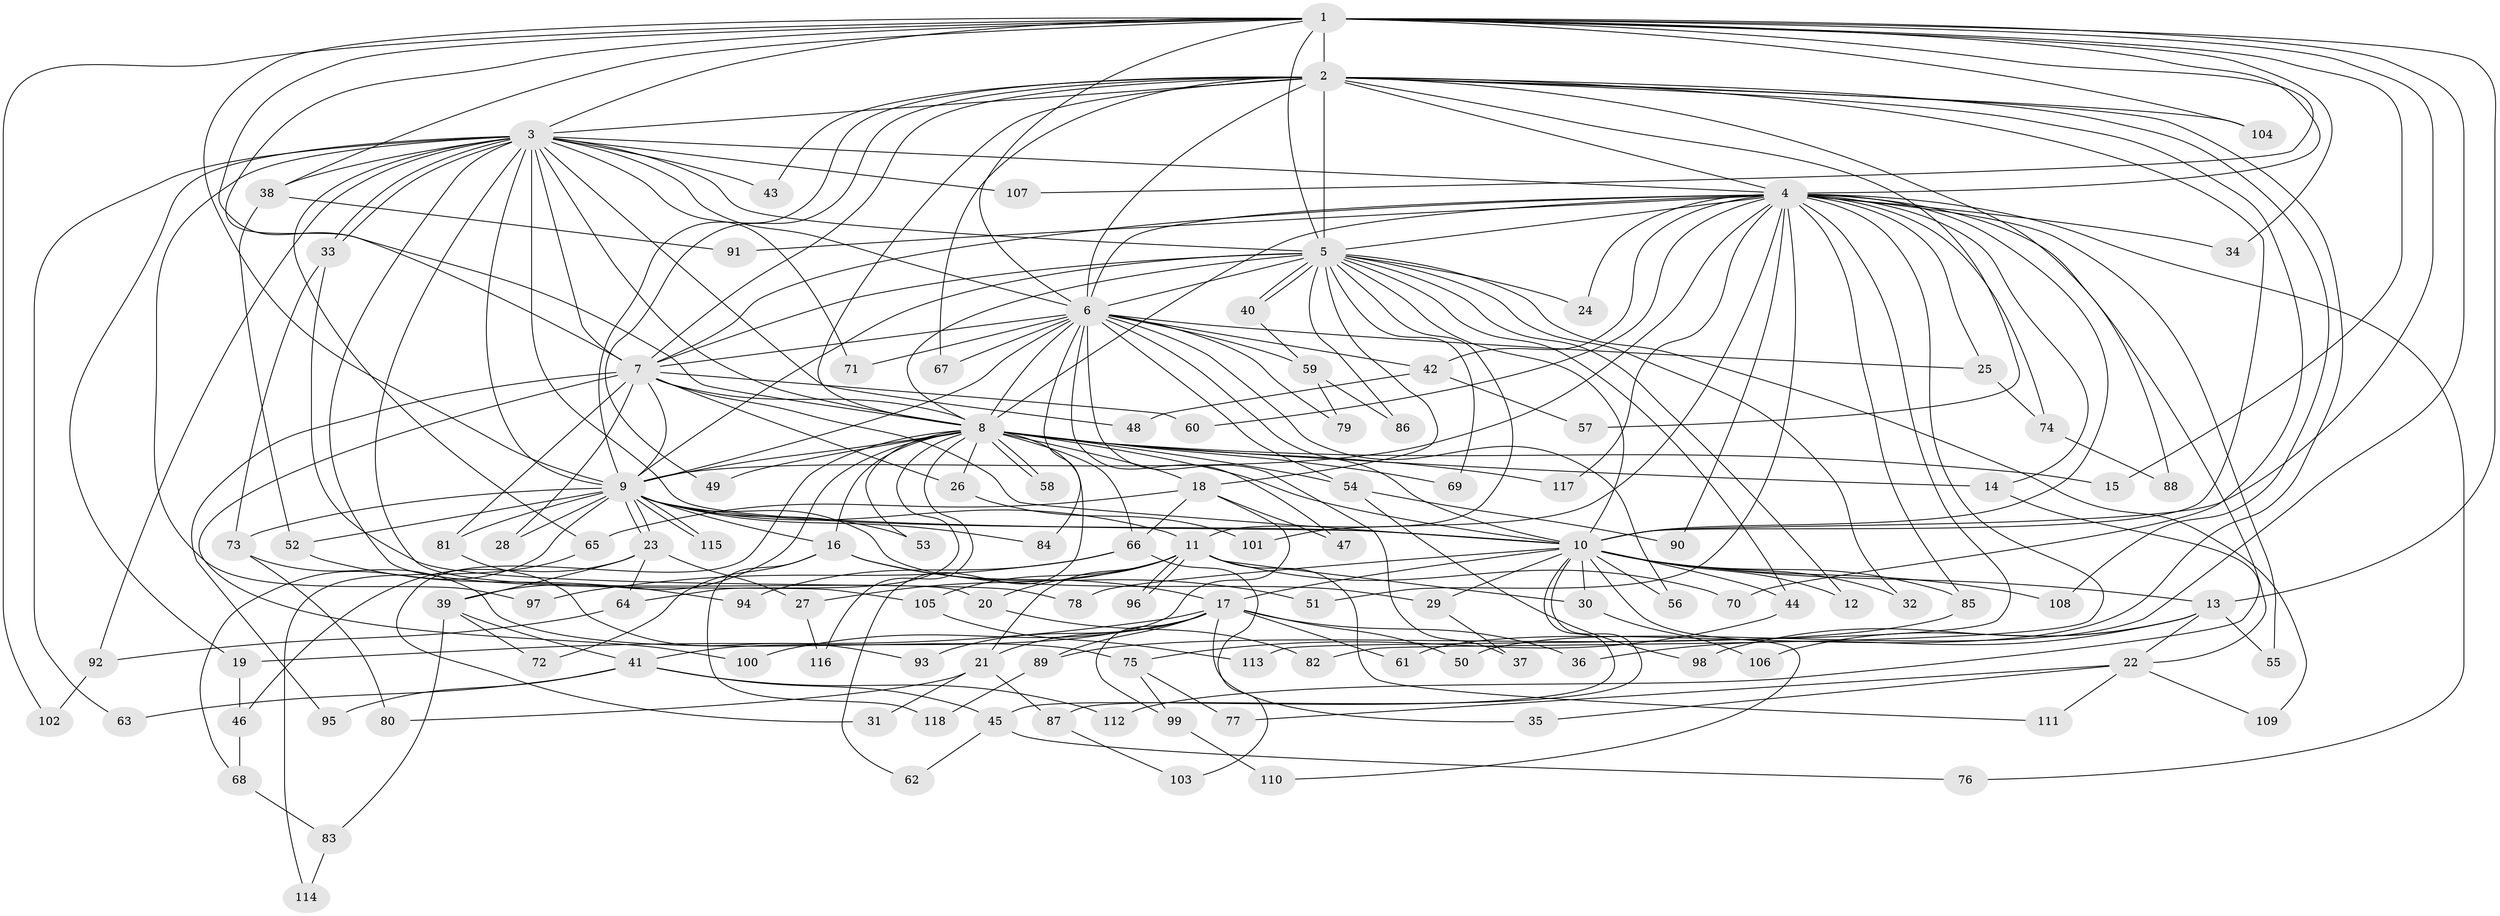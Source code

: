 // coarse degree distribution, {13: 0.010869565217391304, 16: 0.010869565217391304, 22: 0.021739130434782608, 26: 0.010869565217391304, 27: 0.010869565217391304, 14: 0.010869565217391304, 23: 0.010869565217391304, 20: 0.010869565217391304, 11: 0.010869565217391304, 2: 0.5108695652173914, 7: 0.010869565217391304, 6: 0.03260869565217391, 12: 0.010869565217391304, 5: 0.03260869565217391, 3: 0.18478260869565216, 9: 0.010869565217391304, 4: 0.09782608695652174}
// Generated by graph-tools (version 1.1) at 2025/51/02/27/25 19:51:45]
// undirected, 118 vertices, 261 edges
graph export_dot {
graph [start="1"]
  node [color=gray90,style=filled];
  1;
  2;
  3;
  4;
  5;
  6;
  7;
  8;
  9;
  10;
  11;
  12;
  13;
  14;
  15;
  16;
  17;
  18;
  19;
  20;
  21;
  22;
  23;
  24;
  25;
  26;
  27;
  28;
  29;
  30;
  31;
  32;
  33;
  34;
  35;
  36;
  37;
  38;
  39;
  40;
  41;
  42;
  43;
  44;
  45;
  46;
  47;
  48;
  49;
  50;
  51;
  52;
  53;
  54;
  55;
  56;
  57;
  58;
  59;
  60;
  61;
  62;
  63;
  64;
  65;
  66;
  67;
  68;
  69;
  70;
  71;
  72;
  73;
  74;
  75;
  76;
  77;
  78;
  79;
  80;
  81;
  82;
  83;
  84;
  85;
  86;
  87;
  88;
  89;
  90;
  91;
  92;
  93;
  94;
  95;
  96;
  97;
  98;
  99;
  100;
  101;
  102;
  103;
  104;
  105;
  106;
  107;
  108;
  109;
  110;
  111;
  112;
  113;
  114;
  115;
  116;
  117;
  118;
  1 -- 2;
  1 -- 3;
  1 -- 4;
  1 -- 5;
  1 -- 6;
  1 -- 7;
  1 -- 8;
  1 -- 9;
  1 -- 10;
  1 -- 13;
  1 -- 15;
  1 -- 34;
  1 -- 38;
  1 -- 50;
  1 -- 102;
  1 -- 104;
  1 -- 107;
  2 -- 3;
  2 -- 4;
  2 -- 5;
  2 -- 6;
  2 -- 7;
  2 -- 8;
  2 -- 9;
  2 -- 10;
  2 -- 43;
  2 -- 49;
  2 -- 57;
  2 -- 61;
  2 -- 67;
  2 -- 70;
  2 -- 88;
  2 -- 104;
  2 -- 108;
  3 -- 4;
  3 -- 5;
  3 -- 6;
  3 -- 7;
  3 -- 8;
  3 -- 9;
  3 -- 10;
  3 -- 19;
  3 -- 20;
  3 -- 33;
  3 -- 33;
  3 -- 38;
  3 -- 43;
  3 -- 48;
  3 -- 63;
  3 -- 65;
  3 -- 71;
  3 -- 92;
  3 -- 97;
  3 -- 105;
  3 -- 107;
  4 -- 5;
  4 -- 6;
  4 -- 7;
  4 -- 8;
  4 -- 9;
  4 -- 10;
  4 -- 14;
  4 -- 22;
  4 -- 24;
  4 -- 25;
  4 -- 34;
  4 -- 42;
  4 -- 51;
  4 -- 55;
  4 -- 60;
  4 -- 74;
  4 -- 76;
  4 -- 82;
  4 -- 85;
  4 -- 90;
  4 -- 91;
  4 -- 101;
  4 -- 113;
  4 -- 117;
  5 -- 6;
  5 -- 7;
  5 -- 8;
  5 -- 9;
  5 -- 10;
  5 -- 11;
  5 -- 12;
  5 -- 18;
  5 -- 24;
  5 -- 32;
  5 -- 40;
  5 -- 40;
  5 -- 44;
  5 -- 69;
  5 -- 86;
  5 -- 109;
  6 -- 7;
  6 -- 8;
  6 -- 9;
  6 -- 10;
  6 -- 25;
  6 -- 37;
  6 -- 42;
  6 -- 47;
  6 -- 54;
  6 -- 56;
  6 -- 59;
  6 -- 67;
  6 -- 71;
  6 -- 79;
  6 -- 84;
  7 -- 8;
  7 -- 9;
  7 -- 10;
  7 -- 26;
  7 -- 28;
  7 -- 60;
  7 -- 81;
  7 -- 95;
  7 -- 100;
  8 -- 9;
  8 -- 10;
  8 -- 14;
  8 -- 15;
  8 -- 16;
  8 -- 18;
  8 -- 26;
  8 -- 31;
  8 -- 39;
  8 -- 49;
  8 -- 53;
  8 -- 54;
  8 -- 58;
  8 -- 58;
  8 -- 62;
  8 -- 64;
  8 -- 66;
  8 -- 69;
  8 -- 116;
  8 -- 117;
  9 -- 10;
  9 -- 11;
  9 -- 16;
  9 -- 23;
  9 -- 23;
  9 -- 28;
  9 -- 29;
  9 -- 52;
  9 -- 53;
  9 -- 68;
  9 -- 73;
  9 -- 81;
  9 -- 84;
  9 -- 115;
  9 -- 115;
  10 -- 12;
  10 -- 13;
  10 -- 17;
  10 -- 29;
  10 -- 30;
  10 -- 32;
  10 -- 44;
  10 -- 45;
  10 -- 56;
  10 -- 78;
  10 -- 85;
  10 -- 87;
  10 -- 108;
  10 -- 110;
  11 -- 20;
  11 -- 21;
  11 -- 27;
  11 -- 30;
  11 -- 70;
  11 -- 96;
  11 -- 96;
  11 -- 105;
  11 -- 111;
  13 -- 22;
  13 -- 36;
  13 -- 55;
  13 -- 98;
  13 -- 106;
  14 -- 112;
  16 -- 17;
  16 -- 51;
  16 -- 72;
  16 -- 118;
  17 -- 19;
  17 -- 21;
  17 -- 35;
  17 -- 36;
  17 -- 50;
  17 -- 61;
  17 -- 89;
  17 -- 93;
  17 -- 99;
  17 -- 100;
  18 -- 41;
  18 -- 47;
  18 -- 65;
  18 -- 66;
  19 -- 46;
  20 -- 82;
  21 -- 31;
  21 -- 80;
  21 -- 87;
  22 -- 35;
  22 -- 77;
  22 -- 109;
  22 -- 111;
  23 -- 27;
  23 -- 39;
  23 -- 46;
  23 -- 64;
  25 -- 74;
  26 -- 101;
  27 -- 116;
  29 -- 37;
  30 -- 106;
  33 -- 73;
  33 -- 78;
  38 -- 52;
  38 -- 91;
  39 -- 41;
  39 -- 72;
  39 -- 83;
  40 -- 59;
  41 -- 45;
  41 -- 63;
  41 -- 95;
  41 -- 112;
  42 -- 48;
  42 -- 57;
  44 -- 75;
  45 -- 62;
  45 -- 76;
  46 -- 68;
  52 -- 94;
  54 -- 90;
  54 -- 98;
  59 -- 79;
  59 -- 86;
  64 -- 92;
  65 -- 114;
  66 -- 94;
  66 -- 97;
  66 -- 103;
  68 -- 83;
  73 -- 75;
  73 -- 80;
  74 -- 88;
  75 -- 77;
  75 -- 99;
  81 -- 93;
  83 -- 114;
  85 -- 89;
  87 -- 103;
  89 -- 118;
  92 -- 102;
  99 -- 110;
  105 -- 113;
}
